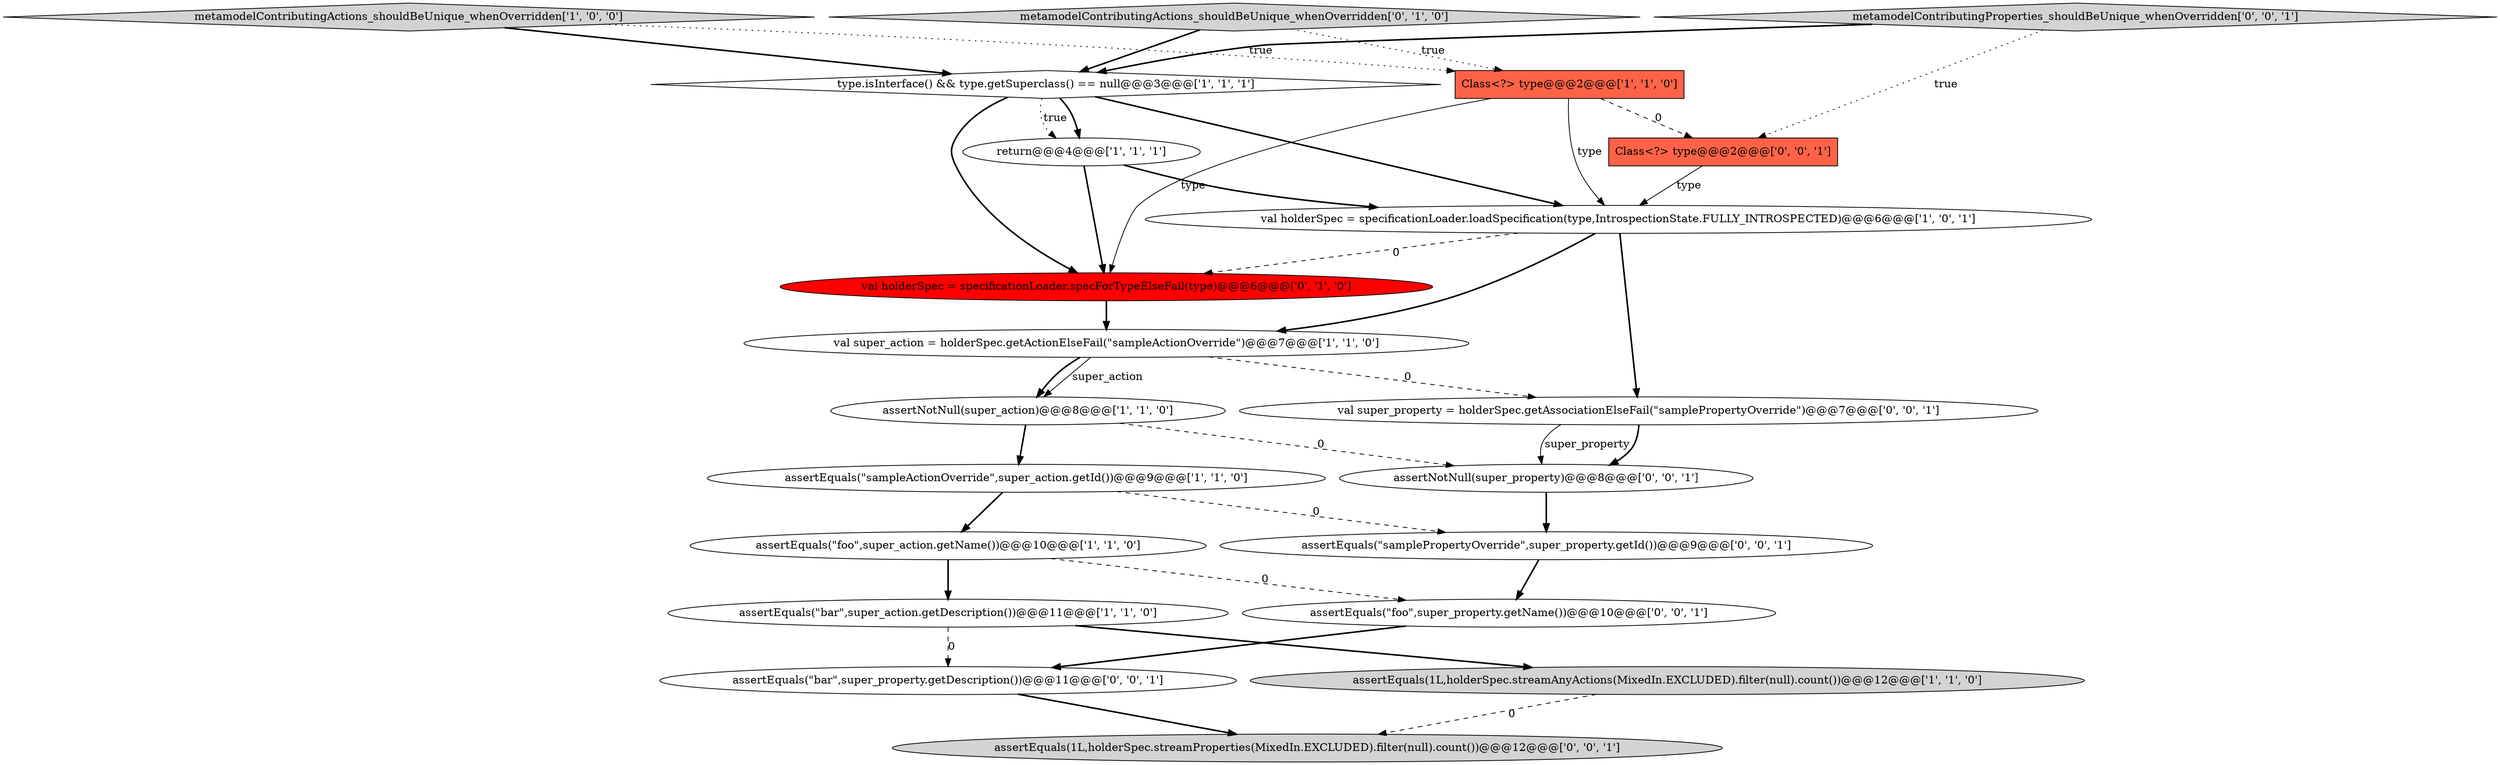 digraph {
18 [style = filled, label = "Class<?> type@@@2@@@['0', '0', '1']", fillcolor = tomato, shape = box image = "AAA0AAABBB3BBB"];
10 [style = filled, label = "val super_action = holderSpec.getActionElseFail(\"sampleActionOverride\")@@@7@@@['1', '1', '0']", fillcolor = white, shape = ellipse image = "AAA0AAABBB1BBB"];
13 [style = filled, label = "assertEquals(\"samplePropertyOverride\",super_property.getId())@@@9@@@['0', '0', '1']", fillcolor = white, shape = ellipse image = "AAA0AAABBB3BBB"];
15 [style = filled, label = "assertEquals(1L,holderSpec.streamProperties(MixedIn.EXCLUDED).filter(null).count())@@@12@@@['0', '0', '1']", fillcolor = lightgray, shape = ellipse image = "AAA0AAABBB3BBB"];
19 [style = filled, label = "val super_property = holderSpec.getAssociationElseFail(\"samplePropertyOverride\")@@@7@@@['0', '0', '1']", fillcolor = white, shape = ellipse image = "AAA0AAABBB3BBB"];
7 [style = filled, label = "assertEquals(1L,holderSpec.streamAnyActions(MixedIn.EXCLUDED).filter(null).count())@@@12@@@['1', '1', '0']", fillcolor = lightgray, shape = ellipse image = "AAA0AAABBB1BBB"];
20 [style = filled, label = "metamodelContributingProperties_shouldBeUnique_whenOverridden['0', '0', '1']", fillcolor = lightgray, shape = diamond image = "AAA0AAABBB3BBB"];
6 [style = filled, label = "type.isInterface() && type.getSuperclass() == null@@@3@@@['1', '1', '1']", fillcolor = white, shape = diamond image = "AAA0AAABBB1BBB"];
1 [style = filled, label = "assertNotNull(super_action)@@@8@@@['1', '1', '0']", fillcolor = white, shape = ellipse image = "AAA0AAABBB1BBB"];
4 [style = filled, label = "return@@@4@@@['1', '1', '1']", fillcolor = white, shape = ellipse image = "AAA0AAABBB1BBB"];
0 [style = filled, label = "Class<?> type@@@2@@@['1', '1', '0']", fillcolor = tomato, shape = box image = "AAA0AAABBB1BBB"];
17 [style = filled, label = "assertEquals(\"bar\",super_property.getDescription())@@@11@@@['0', '0', '1']", fillcolor = white, shape = ellipse image = "AAA0AAABBB3BBB"];
14 [style = filled, label = "assertEquals(\"foo\",super_property.getName())@@@10@@@['0', '0', '1']", fillcolor = white, shape = ellipse image = "AAA0AAABBB3BBB"];
2 [style = filled, label = "assertEquals(\"bar\",super_action.getDescription())@@@11@@@['1', '1', '0']", fillcolor = white, shape = ellipse image = "AAA0AAABBB1BBB"];
9 [style = filled, label = "metamodelContributingActions_shouldBeUnique_whenOverridden['1', '0', '0']", fillcolor = lightgray, shape = diamond image = "AAA0AAABBB1BBB"];
3 [style = filled, label = "assertEquals(\"foo\",super_action.getName())@@@10@@@['1', '1', '0']", fillcolor = white, shape = ellipse image = "AAA0AAABBB1BBB"];
8 [style = filled, label = "val holderSpec = specificationLoader.loadSpecification(type,IntrospectionState.FULLY_INTROSPECTED)@@@6@@@['1', '0', '1']", fillcolor = white, shape = ellipse image = "AAA0AAABBB1BBB"];
5 [style = filled, label = "assertEquals(\"sampleActionOverride\",super_action.getId())@@@9@@@['1', '1', '0']", fillcolor = white, shape = ellipse image = "AAA0AAABBB1BBB"];
12 [style = filled, label = "val holderSpec = specificationLoader.specForTypeElseFail(type)@@@6@@@['0', '1', '0']", fillcolor = red, shape = ellipse image = "AAA1AAABBB2BBB"];
11 [style = filled, label = "metamodelContributingActions_shouldBeUnique_whenOverridden['0', '1', '0']", fillcolor = lightgray, shape = diamond image = "AAA0AAABBB2BBB"];
16 [style = filled, label = "assertNotNull(super_property)@@@8@@@['0', '0', '1']", fillcolor = white, shape = ellipse image = "AAA0AAABBB3BBB"];
1->5 [style = bold, label=""];
5->3 [style = bold, label=""];
5->13 [style = dashed, label="0"];
8->10 [style = bold, label=""];
18->8 [style = solid, label="type"];
16->13 [style = bold, label=""];
9->0 [style = dotted, label="true"];
8->19 [style = bold, label=""];
10->19 [style = dashed, label="0"];
11->6 [style = bold, label=""];
10->1 [style = solid, label="super_action"];
14->17 [style = bold, label=""];
8->12 [style = dashed, label="0"];
19->16 [style = solid, label="super_property"];
20->6 [style = bold, label=""];
2->17 [style = dashed, label="0"];
9->6 [style = bold, label=""];
19->16 [style = bold, label=""];
6->4 [style = bold, label=""];
12->10 [style = bold, label=""];
6->4 [style = dotted, label="true"];
3->2 [style = bold, label=""];
0->8 [style = solid, label="type"];
1->16 [style = dashed, label="0"];
11->0 [style = dotted, label="true"];
6->8 [style = bold, label=""];
17->15 [style = bold, label=""];
20->18 [style = dotted, label="true"];
7->15 [style = dashed, label="0"];
4->12 [style = bold, label=""];
0->18 [style = dashed, label="0"];
4->8 [style = bold, label=""];
2->7 [style = bold, label=""];
3->14 [style = dashed, label="0"];
10->1 [style = bold, label=""];
13->14 [style = bold, label=""];
0->12 [style = solid, label="type"];
6->12 [style = bold, label=""];
}
